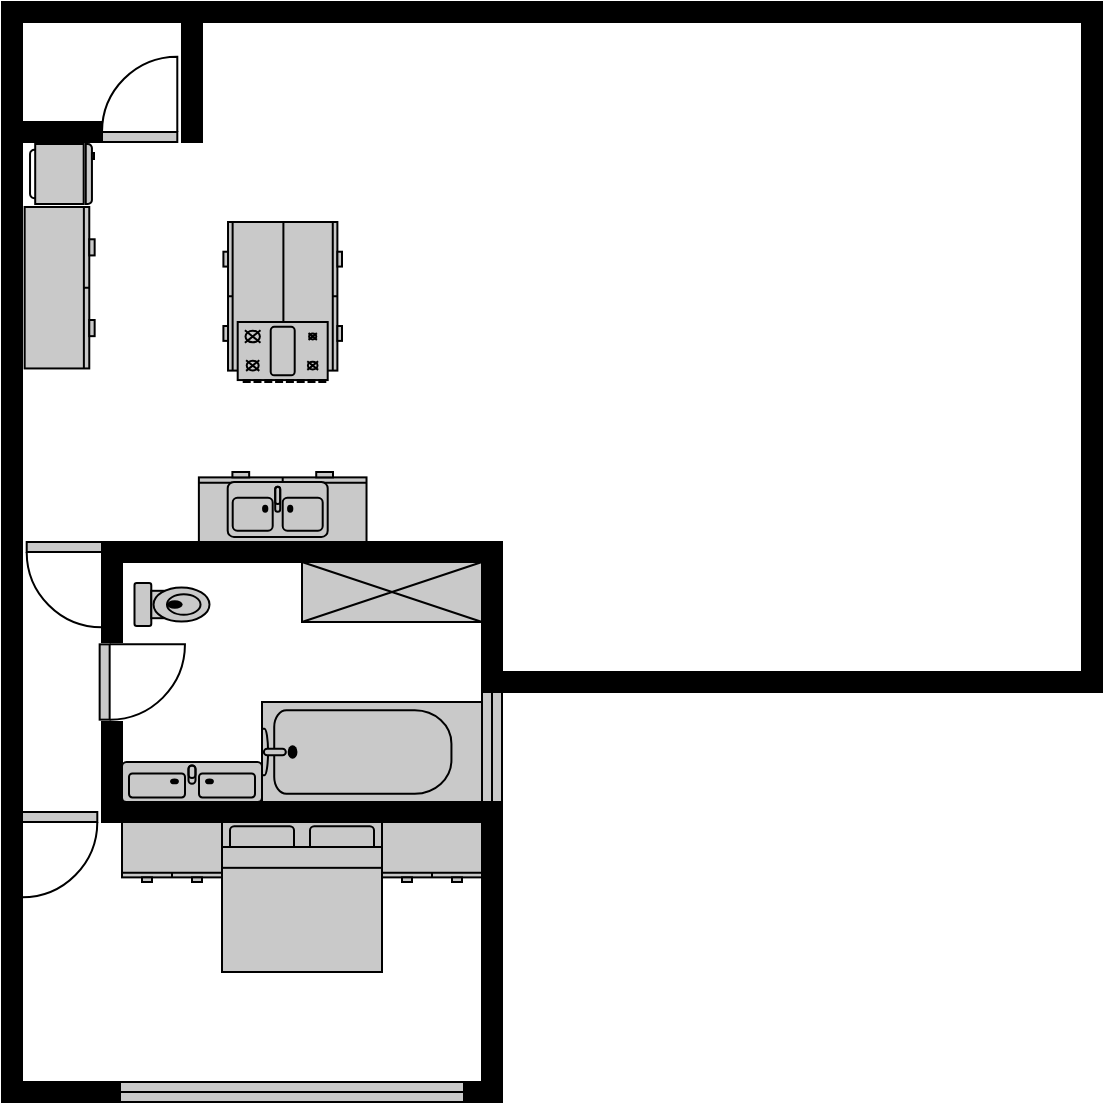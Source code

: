 <mxfile version="15.7.4" type="github"><diagram id="CTLHQLsoFpKPCCwIsHbQ" name="Page-1"><mxGraphModel dx="899" dy="766" grid="1" gridSize="10" guides="1" tooltips="1" connect="1" arrows="1" fold="1" page="1" pageScale="1" pageWidth="1100" pageHeight="850" math="0" shadow="0"><root><mxCell id="0"/><mxCell id="1" parent="0"/><mxCell id="fqLPySqOZxbBYpQgtANW-73" value="" style="verticalLabelPosition=bottom;html=1;verticalAlign=top;align=center;shape=mxgraph.floorplan.dresser;fillColor=#C9C9C9;rotation=-180;" vertex="1" parent="1"><mxGeometry x="98.44" y="235" width="83.82" height="35" as="geometry"/></mxCell><mxCell id="fqLPySqOZxbBYpQgtANW-72" value="" style="verticalLabelPosition=bottom;html=1;verticalAlign=top;align=center;shape=mxgraph.floorplan.dresser;fillColor=#C9C9C9;rotation=-90;" vertex="1" parent="1"><mxGeometry x="117.85" y="132.15" width="74.3" height="30" as="geometry"/></mxCell><mxCell id="fqLPySqOZxbBYpQgtANW-21" value="" style="verticalLabelPosition=bottom;html=1;verticalAlign=top;align=center;shape=mxgraph.floorplan.wall;fillColor=#000000;" vertex="1" parent="1"><mxGeometry width="550" height="10" as="geometry"/></mxCell><mxCell id="fqLPySqOZxbBYpQgtANW-23" value="" style="verticalLabelPosition=bottom;html=1;verticalAlign=top;align=center;shape=mxgraph.floorplan.wall;fillColor=#000000;" vertex="1" parent="1"><mxGeometry y="540" width="250" height="10" as="geometry"/></mxCell><mxCell id="fqLPySqOZxbBYpQgtANW-25" value="" style="verticalLabelPosition=bottom;html=1;verticalAlign=top;align=center;shape=mxgraph.floorplan.wall;fillColor=#000000;direction=south;" vertex="1" parent="1"><mxGeometry width="10" height="550" as="geometry"/></mxCell><mxCell id="fqLPySqOZxbBYpQgtANW-32" value="" style="verticalLabelPosition=bottom;html=1;verticalAlign=top;align=center;shape=mxgraph.floorplan.wall;fillColor=#000000;direction=south;" vertex="1" parent="1"><mxGeometry x="240" y="280" width="10" height="270" as="geometry"/></mxCell><mxCell id="fqLPySqOZxbBYpQgtANW-33" value="" style="verticalLabelPosition=bottom;html=1;verticalAlign=top;align=center;shape=mxgraph.floorplan.wall;fillColor=#000000;" vertex="1" parent="1"><mxGeometry x="50" y="270" width="200" height="10" as="geometry"/></mxCell><mxCell id="fqLPySqOZxbBYpQgtANW-34" value="" style="verticalLabelPosition=bottom;html=1;verticalAlign=top;align=center;shape=mxgraph.floorplan.wall;fillColor=#000000;" vertex="1" parent="1"><mxGeometry x="50" y="400" width="190" height="10" as="geometry"/></mxCell><mxCell id="fqLPySqOZxbBYpQgtANW-35" value="" style="verticalLabelPosition=bottom;html=1;verticalAlign=top;align=center;shape=mxgraph.floorplan.wall;fillColor=#000000;direction=south;" vertex="1" parent="1"><mxGeometry x="50" y="360" width="10" height="40" as="geometry"/></mxCell><mxCell id="fqLPySqOZxbBYpQgtANW-36" value="" style="verticalLabelPosition=bottom;html=1;verticalAlign=top;align=center;shape=mxgraph.floorplan.bed_double;fillColor=#C9C9C9;" vertex="1" parent="1"><mxGeometry x="110" y="410" width="80" height="75" as="geometry"/></mxCell><mxCell id="fqLPySqOZxbBYpQgtANW-37" value="" style="verticalLabelPosition=bottom;html=1;verticalAlign=top;align=center;shape=mxgraph.floorplan.doorRight;aspect=fixed;fillColor=#C9C9C9;" vertex="1" parent="1"><mxGeometry x="12.35" y="270" width="37.65" height="40" as="geometry"/></mxCell><mxCell id="fqLPySqOZxbBYpQgtANW-38" value="" style="verticalLabelPosition=bottom;html=1;verticalAlign=top;align=center;shape=mxgraph.floorplan.doorLeft;aspect=fixed;fillColor=#C9C9C9;" vertex="1" parent="1"><mxGeometry x="10" y="405" width="37.65" height="40" as="geometry"/></mxCell><mxCell id="fqLPySqOZxbBYpQgtANW-39" value="" style="verticalLabelPosition=bottom;html=1;verticalAlign=top;align=center;shape=mxgraph.floorplan.dresser;fillColor=#C9C9C9;" vertex="1" parent="1"><mxGeometry x="190" y="410" width="50" height="30" as="geometry"/></mxCell><mxCell id="fqLPySqOZxbBYpQgtANW-40" value="" style="verticalLabelPosition=bottom;html=1;verticalAlign=top;align=center;shape=mxgraph.floorplan.dresser;fillColor=#C9C9C9;" vertex="1" parent="1"><mxGeometry x="60" y="410" width="50" height="30" as="geometry"/></mxCell><mxCell id="fqLPySqOZxbBYpQgtANW-41" value="" style="verticalLabelPosition=bottom;html=1;verticalAlign=top;align=center;shape=mxgraph.floorplan.window;fillColor=#C9C9C9;" vertex="1" parent="1"><mxGeometry x="59" y="540" width="172" height="10" as="geometry"/></mxCell><mxCell id="fqLPySqOZxbBYpQgtANW-42" value="" style="verticalLabelPosition=bottom;html=1;verticalAlign=top;align=center;shape=mxgraph.floorplan.wall;fillColor=#000000;direction=south;" vertex="1" parent="1"><mxGeometry x="78.08" y="10" width="33.83" height="60" as="geometry"/></mxCell><mxCell id="fqLPySqOZxbBYpQgtANW-45" value="" style="verticalLabelPosition=bottom;html=1;verticalAlign=top;align=center;shape=mxgraph.floorplan.wall;fillColor=#000000;" vertex="1" parent="1"><mxGeometry x="10" y="60" width="40" height="10" as="geometry"/></mxCell><mxCell id="fqLPySqOZxbBYpQgtANW-48" value="" style="verticalLabelPosition=bottom;html=1;verticalAlign=top;align=center;shape=mxgraph.floorplan.sink_double;fillColor=#C9C9C9;" vertex="1" parent="1"><mxGeometry x="60" y="380" width="70" height="20" as="geometry"/></mxCell><mxCell id="fqLPySqOZxbBYpQgtANW-49" value="" style="verticalLabelPosition=bottom;html=1;verticalAlign=top;align=center;shape=mxgraph.floorplan.doorRight;aspect=fixed;fillColor=#C9C9C9;rotation=-90;" vertex="1" parent="1"><mxGeometry x="50" y="320" width="37.65" height="40" as="geometry"/></mxCell><mxCell id="fqLPySqOZxbBYpQgtANW-50" value="" style="verticalLabelPosition=bottom;html=1;verticalAlign=top;align=center;shape=mxgraph.floorplan.wall;fillColor=#000000;direction=south;" vertex="1" parent="1"><mxGeometry x="45" y="275" width="20" height="45" as="geometry"/></mxCell><mxCell id="fqLPySqOZxbBYpQgtANW-51" value="" style="verticalLabelPosition=bottom;html=1;verticalAlign=top;align=center;shape=mxgraph.floorplan.toilet;fillColor=#C9C9C9;rotation=-90;" vertex="1" parent="1"><mxGeometry x="74.3" y="282.5" width="21.4" height="37.5" as="geometry"/></mxCell><mxCell id="fqLPySqOZxbBYpQgtANW-53" value="" style="verticalLabelPosition=bottom;html=1;verticalAlign=top;align=center;shape=mxgraph.floorplan.elevator;fillColor=#C9C9C9;rotation=0;" vertex="1" parent="1"><mxGeometry x="150" y="280" width="90" height="30" as="geometry"/></mxCell><mxCell id="fqLPySqOZxbBYpQgtANW-55" value="" style="verticalLabelPosition=bottom;html=1;verticalAlign=top;align=center;shape=mxgraph.floorplan.window;fillColor=#C9C9C9;rotation=-90;" vertex="1" parent="1"><mxGeometry x="217.5" y="367.5" width="55" height="10" as="geometry"/></mxCell><mxCell id="fqLPySqOZxbBYpQgtANW-56" value="" style="verticalLabelPosition=bottom;html=1;verticalAlign=top;align=center;shape=mxgraph.floorplan.wall;fillColor=#000000;" vertex="1" parent="1"><mxGeometry x="240" y="335" width="310" height="10" as="geometry"/></mxCell><mxCell id="fqLPySqOZxbBYpQgtANW-58" value="" style="verticalLabelPosition=bottom;html=1;verticalAlign=top;align=center;shape=mxgraph.floorplan.wall;fillColor=#000000;direction=south;" vertex="1" parent="1"><mxGeometry x="540" y="10" width="10" height="330" as="geometry"/></mxCell><mxCell id="fqLPySqOZxbBYpQgtANW-61" value="" style="verticalLabelPosition=bottom;html=1;verticalAlign=top;align=center;shape=mxgraph.floorplan.bathtub;fillColor=#C9C9C9;" vertex="1" parent="1"><mxGeometry x="130" y="350" width="110" height="50" as="geometry"/></mxCell><mxCell id="fqLPySqOZxbBYpQgtANW-62" value="" style="verticalLabelPosition=bottom;html=1;verticalAlign=top;align=center;shape=mxgraph.floorplan.refrigerator;fillColor=#C9C9C9;rotation=-90;" vertex="1" parent="1"><mxGeometry x="15" y="70" width="30" height="32" as="geometry"/></mxCell><mxCell id="fqLPySqOZxbBYpQgtANW-65" value="" style="verticalLabelPosition=bottom;html=1;verticalAlign=top;align=center;shape=mxgraph.floorplan.dresser;fillColor=#C9C9C9;rotation=-90;" vertex="1" parent="1"><mxGeometry x="-11.54" y="125.36" width="80.73" height="35" as="geometry"/></mxCell><mxCell id="fqLPySqOZxbBYpQgtANW-67" value="" style="verticalLabelPosition=bottom;html=1;verticalAlign=top;align=center;shape=mxgraph.floorplan.doorLeft;aspect=fixed;fillColor=#C9C9C9;rotation=-180;" vertex="1" parent="1"><mxGeometry x="50" y="30" width="37.65" height="40" as="geometry"/></mxCell><mxCell id="fqLPySqOZxbBYpQgtANW-71" value="" style="verticalLabelPosition=bottom;html=1;verticalAlign=top;align=center;shape=mxgraph.floorplan.dresser;fillColor=#C9C9C9;rotation=90;" vertex="1" parent="1"><mxGeometry x="88.55" y="132.15" width="74.3" height="30" as="geometry"/></mxCell><mxCell id="fqLPySqOZxbBYpQgtANW-59" value="" style="verticalLabelPosition=bottom;html=1;verticalAlign=top;align=center;shape=mxgraph.floorplan.range_2;fillColor=#C9C9C9;" vertex="1" parent="1"><mxGeometry x="117.85" y="160" width="45" height="30" as="geometry"/></mxCell><mxCell id="fqLPySqOZxbBYpQgtANW-60" value="" style="verticalLabelPosition=bottom;html=1;verticalAlign=top;align=center;shape=mxgraph.floorplan.sink_double;fillColor=#C9C9C9;rotation=0;" vertex="1" parent="1"><mxGeometry x="112.85" y="240" width="50" height="27.5" as="geometry"/></mxCell></root></mxGraphModel></diagram></mxfile>